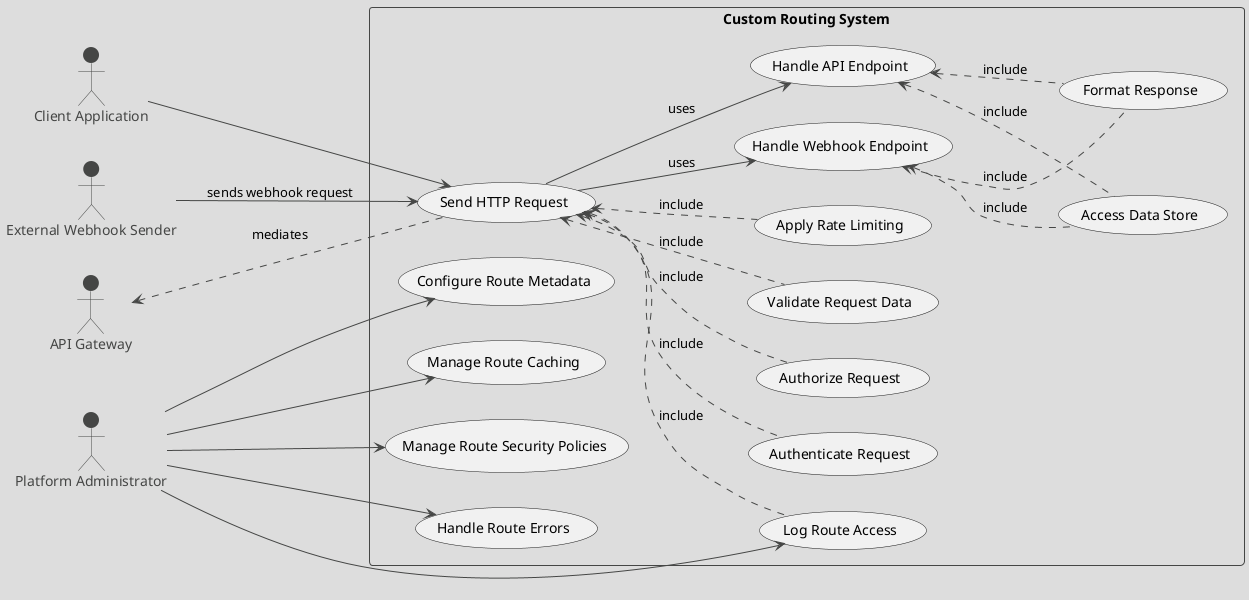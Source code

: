 @startuml
!theme toy

left to right direction
skinparam packageStyle rectangle

actor "Client Application" as Client
actor "Platform Administrator" as Admin
actor "External Webhook Sender" as WebhookSender
actor "API Gateway" as Gateway

rectangle "Custom Routing System" {
  usecase "Send HTTP Request" as SendRequest
  usecase "Authenticate Request" as Authenticate
  usecase "Authorize Request" as Authorize
  usecase "Validate Request Data" as ValidateData
  usecase "Apply Rate Limiting" as ApplyRateLimit
  usecase "Handle API Endpoint" as HandleAPI
  usecase "Handle Webhook Endpoint" as HandleWebhook
  usecase "Access Data Store" as AccessData
  usecase "Format Response" as FormatResponse
  usecase "Log Route Access" as LogAccess
  usecase "Handle Route Errors" as HandleErrors
  usecase "Configure Route Metadata" as ConfigMetadata
  usecase "Manage Route Caching" as ManageCaching
  usecase "Manage Route Security Policies" as ManageSecurity
}

Client --> SendRequest
SendRequest <.. Authenticate : include
SendRequest <.. Authorize : include
SendRequest <.. ValidateData : include
SendRequest <.. ApplyRateLimit : include
SendRequest <.. LogAccess : include

SendRequest --> HandleAPI : uses

WebhookSender --> SendRequest : sends webhook request
SendRequest --> HandleWebhook : uses

HandleAPI <.. AccessData : include
HandleAPI <.. FormatResponse : include
HandleWebhook <.. AccessData : include
HandleWebhook <.. FormatResponse : include

Admin --> ConfigMetadata
Admin --> ManageCaching
Admin --> ManageSecurity
Admin --> LogAccess
Admin --> HandleErrors

Gateway <.. SendRequest : mediates

@enduml